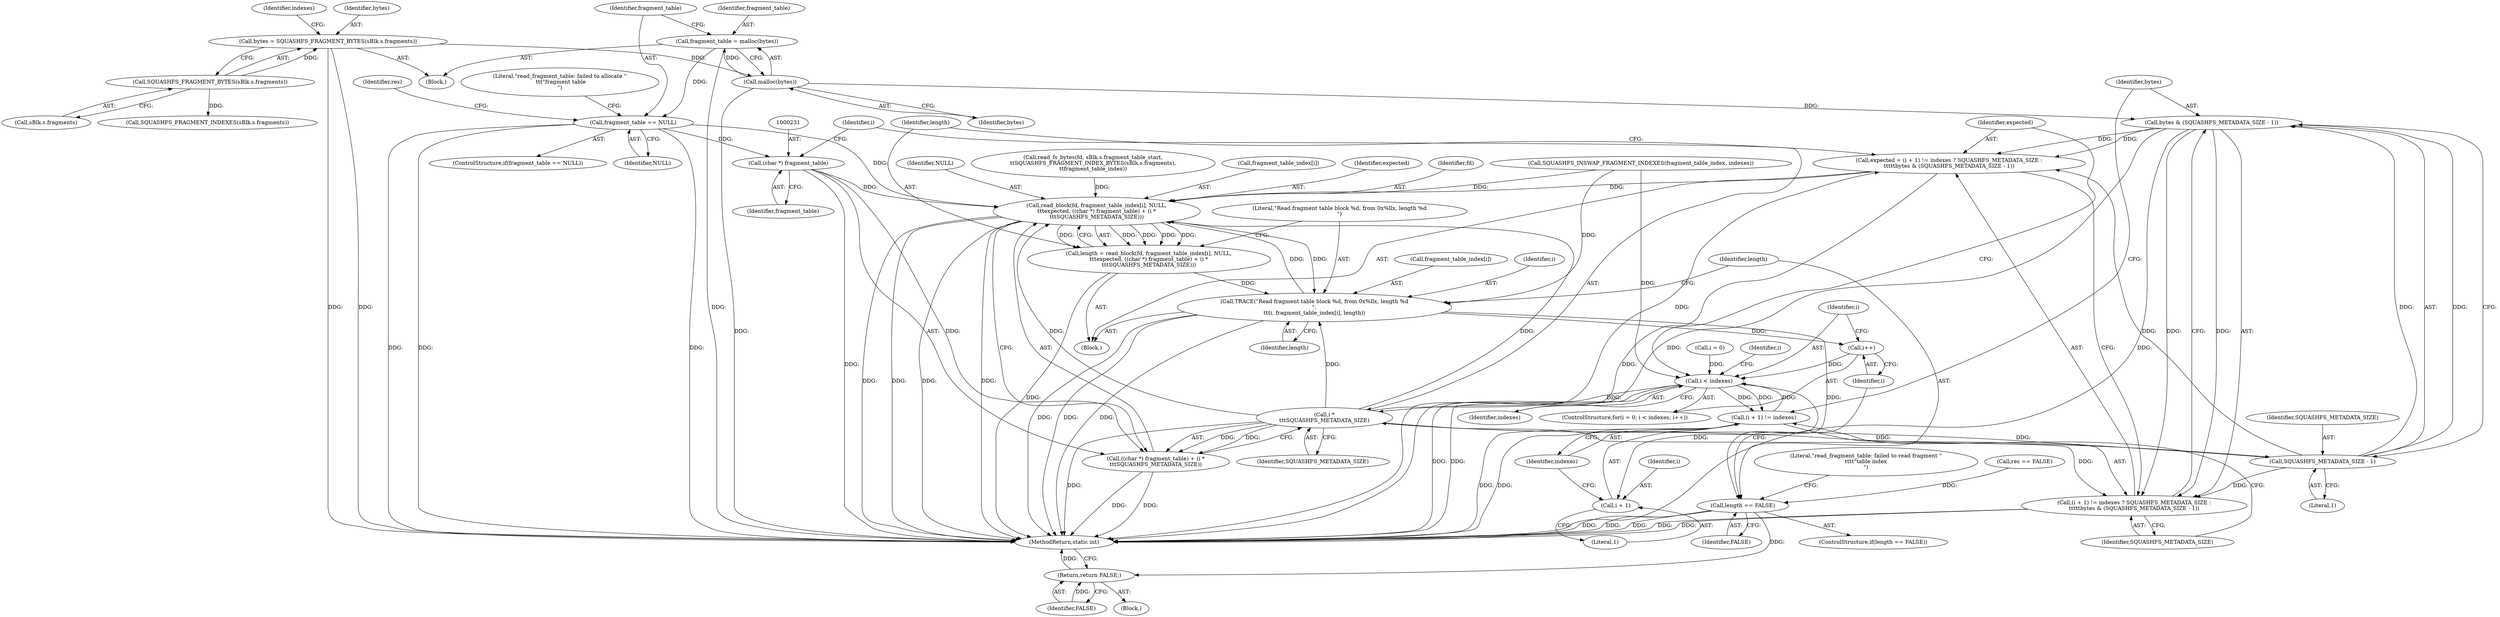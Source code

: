 digraph "1_squashfs-tools_f95864afe8833fe3ad782d714b41378e860977b1_2@API" {
"1000156" [label="(Call,fragment_table = malloc(bytes))"];
"1000158" [label="(Call,malloc(bytes))"];
"1000106" [label="(Call,bytes = SQUASHFS_FRAGMENT_BYTES(sBlk.s.fragments))"];
"1000108" [label="(Call,SQUASHFS_FRAGMENT_BYTES(sBlk.s.fragments))"];
"1000161" [label="(Call,fragment_table == NULL)"];
"1000222" [label="(Call,read_block(fd, fragment_table_index[i], NULL,\n\t\t\texpected, ((char *) fragment_table) + (i *\n\t\t\tSQUASHFS_METADATA_SIZE)))"];
"1000220" [label="(Call,length = read_block(fd, fragment_table_index[i], NULL,\n\t\t\texpected, ((char *) fragment_table) + (i *\n\t\t\tSQUASHFS_METADATA_SIZE)))"];
"1000236" [label="(Call,TRACE(\"Read fragment table block %d, from 0x%llx, length %d\n\",\n\t\t\ti, fragment_table_index[i], length))"];
"1000201" [label="(Call,i++)"];
"1000198" [label="(Call,i < indexes)"];
"1000208" [label="(Call,(i + 1) != indexes)"];
"1000209" [label="(Call,i + 1)"];
"1000233" [label="(Call,i *\n\t\t\tSQUASHFS_METADATA_SIZE)"];
"1000205" [label="(Call,expected = (i + 1) != indexes ? SQUASHFS_METADATA_SIZE :\n\t\t\t\t\tbytes & (SQUASHFS_METADATA_SIZE - 1))"];
"1000207" [label="(Call,(i + 1) != indexes ? SQUASHFS_METADATA_SIZE :\n\t\t\t\t\tbytes & (SQUASHFS_METADATA_SIZE - 1))"];
"1000216" [label="(Call,SQUASHFS_METADATA_SIZE - 1)"];
"1000214" [label="(Call,bytes & (SQUASHFS_METADATA_SIZE - 1))"];
"1000229" [label="(Call,((char *) fragment_table) + (i *\n\t\t\tSQUASHFS_METADATA_SIZE))"];
"1000244" [label="(Call,length == FALSE)"];
"1000250" [label="(Return,return FALSE;)"];
"1000230" [label="(Call,(char *) fragment_table)"];
"1000108" [label="(Call,SQUASHFS_FRAGMENT_BYTES(sBlk.s.fragments))"];
"1000116" [label="(Identifier,indexes)"];
"1000224" [label="(Call,fragment_table_index[i])"];
"1000242" [label="(Identifier,length)"];
"1000201" [label="(Call,i++)"];
"1000230" [label="(Call,(char *) fragment_table)"];
"1000200" [label="(Identifier,indexes)"];
"1000208" [label="(Call,(i + 1) != indexes)"];
"1000210" [label="(Identifier,i)"];
"1000249" [label="(Literal,\"read_fragment_table: failed to read fragment \"\n\t\t\t\t\"table index\n\")"];
"1000251" [label="(Identifier,FALSE)"];
"1000237" [label="(Literal,\"Read fragment table block %d, from 0x%llx, length %d\n\")"];
"1000163" [label="(Identifier,NULL)"];
"1000107" [label="(Identifier,bytes)"];
"1000228" [label="(Identifier,expected)"];
"1000218" [label="(Literal,1)"];
"1000102" [label="(Block,)"];
"1000222" [label="(Call,read_block(fd, fragment_table_index[i], NULL,\n\t\t\texpected, ((char *) fragment_table) + (i *\n\t\t\tSQUASHFS_METADATA_SIZE)))"];
"1000223" [label="(Identifier,fd)"];
"1000191" [label="(Call,SQUASHFS_INSWAP_FRAGMENT_INDEXES(fragment_table_index, indexes))"];
"1000244" [label="(Call,length == FALSE)"];
"1000159" [label="(Identifier,bytes)"];
"1000213" [label="(Identifier,SQUASHFS_METADATA_SIZE)"];
"1000232" [label="(Identifier,fragment_table)"];
"1000233" [label="(Call,i *\n\t\t\tSQUASHFS_METADATA_SIZE)"];
"1000227" [label="(Identifier,NULL)"];
"1000183" [label="(Call,res == FALSE)"];
"1000206" [label="(Identifier,expected)"];
"1000207" [label="(Call,(i + 1) != indexes ? SQUASHFS_METADATA_SIZE :\n\t\t\t\t\tbytes & (SQUASHFS_METADATA_SIZE - 1))"];
"1000106" [label="(Call,bytes = SQUASHFS_FRAGMENT_BYTES(sBlk.s.fragments))"];
"1000216" [label="(Call,SQUASHFS_METADATA_SIZE - 1)"];
"1000205" [label="(Call,expected = (i + 1) != indexes ? SQUASHFS_METADATA_SIZE :\n\t\t\t\t\tbytes & (SQUASHFS_METADATA_SIZE - 1))"];
"1000199" [label="(Identifier,i)"];
"1000202" [label="(Identifier,i)"];
"1000214" [label="(Call,bytes & (SQUASHFS_METADATA_SIZE - 1))"];
"1000158" [label="(Call,malloc(bytes))"];
"1000156" [label="(Call,fragment_table = malloc(bytes))"];
"1000162" [label="(Identifier,fragment_table)"];
"1000235" [label="(Identifier,SQUASHFS_METADATA_SIZE)"];
"1000165" [label="(Literal,\"read_fragment_table: failed to allocate \"\n \t\t\t\"fragment table\n\")"];
"1000229" [label="(Call,((char *) fragment_table) + (i *\n\t\t\tSQUASHFS_METADATA_SIZE))"];
"1000117" [label="(Call,SQUASHFS_FRAGMENT_INDEXES(sBlk.s.fragments))"];
"1000203" [label="(Block,)"];
"1000221" [label="(Identifier,length)"];
"1000209" [label="(Call,i + 1)"];
"1000243" [label="(ControlStructure,if(length == FALSE))"];
"1000109" [label="(Call,sBlk.s.fragments)"];
"1000167" [label="(Identifier,res)"];
"1000254" [label="(Identifier,i)"];
"1000278" [label="(MethodReturn,static int)"];
"1000215" [label="(Identifier,bytes)"];
"1000211" [label="(Literal,1)"];
"1000220" [label="(Call,length = read_block(fd, fragment_table_index[i], NULL,\n\t\t\texpected, ((char *) fragment_table) + (i *\n\t\t\tSQUASHFS_METADATA_SIZE)))"];
"1000238" [label="(Identifier,i)"];
"1000245" [label="(Identifier,length)"];
"1000246" [label="(Identifier,FALSE)"];
"1000212" [label="(Identifier,indexes)"];
"1000247" [label="(Block,)"];
"1000234" [label="(Identifier,i)"];
"1000168" [label="(Call,read_fs_bytes(fd, sBlk.s.fragment_table_start,\n\t\tSQUASHFS_FRAGMENT_INDEX_BYTES(sBlk.s.fragments),\n\t\tfragment_table_index))"];
"1000236" [label="(Call,TRACE(\"Read fragment table block %d, from 0x%llx, length %d\n\",\n\t\t\ti, fragment_table_index[i], length))"];
"1000157" [label="(Identifier,fragment_table)"];
"1000195" [label="(Call,i = 0)"];
"1000194" [label="(ControlStructure,for(i = 0; i < indexes; i++))"];
"1000198" [label="(Call,i < indexes)"];
"1000217" [label="(Identifier,SQUASHFS_METADATA_SIZE)"];
"1000239" [label="(Call,fragment_table_index[i])"];
"1000161" [label="(Call,fragment_table == NULL)"];
"1000250" [label="(Return,return FALSE;)"];
"1000160" [label="(ControlStructure,if(fragment_table == NULL))"];
"1000156" -> "1000102"  [label="AST: "];
"1000156" -> "1000158"  [label="CFG: "];
"1000157" -> "1000156"  [label="AST: "];
"1000158" -> "1000156"  [label="AST: "];
"1000162" -> "1000156"  [label="CFG: "];
"1000156" -> "1000278"  [label="DDG: "];
"1000158" -> "1000156"  [label="DDG: "];
"1000156" -> "1000161"  [label="DDG: "];
"1000158" -> "1000159"  [label="CFG: "];
"1000159" -> "1000158"  [label="AST: "];
"1000158" -> "1000278"  [label="DDG: "];
"1000106" -> "1000158"  [label="DDG: "];
"1000158" -> "1000214"  [label="DDG: "];
"1000106" -> "1000102"  [label="AST: "];
"1000106" -> "1000108"  [label="CFG: "];
"1000107" -> "1000106"  [label="AST: "];
"1000108" -> "1000106"  [label="AST: "];
"1000116" -> "1000106"  [label="CFG: "];
"1000106" -> "1000278"  [label="DDG: "];
"1000106" -> "1000278"  [label="DDG: "];
"1000108" -> "1000106"  [label="DDG: "];
"1000108" -> "1000109"  [label="CFG: "];
"1000109" -> "1000108"  [label="AST: "];
"1000108" -> "1000117"  [label="DDG: "];
"1000161" -> "1000160"  [label="AST: "];
"1000161" -> "1000163"  [label="CFG: "];
"1000162" -> "1000161"  [label="AST: "];
"1000163" -> "1000161"  [label="AST: "];
"1000165" -> "1000161"  [label="CFG: "];
"1000167" -> "1000161"  [label="CFG: "];
"1000161" -> "1000278"  [label="DDG: "];
"1000161" -> "1000278"  [label="DDG: "];
"1000161" -> "1000278"  [label="DDG: "];
"1000161" -> "1000222"  [label="DDG: "];
"1000161" -> "1000230"  [label="DDG: "];
"1000222" -> "1000220"  [label="AST: "];
"1000222" -> "1000229"  [label="CFG: "];
"1000223" -> "1000222"  [label="AST: "];
"1000224" -> "1000222"  [label="AST: "];
"1000227" -> "1000222"  [label="AST: "];
"1000228" -> "1000222"  [label="AST: "];
"1000229" -> "1000222"  [label="AST: "];
"1000220" -> "1000222"  [label="CFG: "];
"1000222" -> "1000278"  [label="DDG: "];
"1000222" -> "1000278"  [label="DDG: "];
"1000222" -> "1000278"  [label="DDG: "];
"1000222" -> "1000278"  [label="DDG: "];
"1000222" -> "1000220"  [label="DDG: "];
"1000222" -> "1000220"  [label="DDG: "];
"1000222" -> "1000220"  [label="DDG: "];
"1000222" -> "1000220"  [label="DDG: "];
"1000222" -> "1000220"  [label="DDG: "];
"1000168" -> "1000222"  [label="DDG: "];
"1000236" -> "1000222"  [label="DDG: "];
"1000191" -> "1000222"  [label="DDG: "];
"1000205" -> "1000222"  [label="DDG: "];
"1000230" -> "1000222"  [label="DDG: "];
"1000233" -> "1000222"  [label="DDG: "];
"1000233" -> "1000222"  [label="DDG: "];
"1000222" -> "1000236"  [label="DDG: "];
"1000220" -> "1000203"  [label="AST: "];
"1000221" -> "1000220"  [label="AST: "];
"1000237" -> "1000220"  [label="CFG: "];
"1000220" -> "1000278"  [label="DDG: "];
"1000220" -> "1000236"  [label="DDG: "];
"1000236" -> "1000203"  [label="AST: "];
"1000236" -> "1000242"  [label="CFG: "];
"1000237" -> "1000236"  [label="AST: "];
"1000238" -> "1000236"  [label="AST: "];
"1000239" -> "1000236"  [label="AST: "];
"1000242" -> "1000236"  [label="AST: "];
"1000245" -> "1000236"  [label="CFG: "];
"1000236" -> "1000278"  [label="DDG: "];
"1000236" -> "1000278"  [label="DDG: "];
"1000236" -> "1000278"  [label="DDG: "];
"1000236" -> "1000201"  [label="DDG: "];
"1000233" -> "1000236"  [label="DDG: "];
"1000191" -> "1000236"  [label="DDG: "];
"1000236" -> "1000244"  [label="DDG: "];
"1000201" -> "1000194"  [label="AST: "];
"1000201" -> "1000202"  [label="CFG: "];
"1000202" -> "1000201"  [label="AST: "];
"1000199" -> "1000201"  [label="CFG: "];
"1000201" -> "1000198"  [label="DDG: "];
"1000198" -> "1000194"  [label="AST: "];
"1000198" -> "1000200"  [label="CFG: "];
"1000199" -> "1000198"  [label="AST: "];
"1000200" -> "1000198"  [label="AST: "];
"1000206" -> "1000198"  [label="CFG: "];
"1000254" -> "1000198"  [label="CFG: "];
"1000198" -> "1000278"  [label="DDG: "];
"1000198" -> "1000278"  [label="DDG: "];
"1000195" -> "1000198"  [label="DDG: "];
"1000208" -> "1000198"  [label="DDG: "];
"1000191" -> "1000198"  [label="DDG: "];
"1000198" -> "1000208"  [label="DDG: "];
"1000198" -> "1000208"  [label="DDG: "];
"1000198" -> "1000209"  [label="DDG: "];
"1000198" -> "1000233"  [label="DDG: "];
"1000208" -> "1000207"  [label="AST: "];
"1000208" -> "1000212"  [label="CFG: "];
"1000209" -> "1000208"  [label="AST: "];
"1000212" -> "1000208"  [label="AST: "];
"1000213" -> "1000208"  [label="CFG: "];
"1000215" -> "1000208"  [label="CFG: "];
"1000208" -> "1000278"  [label="DDG: "];
"1000208" -> "1000278"  [label="DDG: "];
"1000209" -> "1000211"  [label="CFG: "];
"1000210" -> "1000209"  [label="AST: "];
"1000211" -> "1000209"  [label="AST: "];
"1000212" -> "1000209"  [label="CFG: "];
"1000233" -> "1000229"  [label="AST: "];
"1000233" -> "1000235"  [label="CFG: "];
"1000234" -> "1000233"  [label="AST: "];
"1000235" -> "1000233"  [label="AST: "];
"1000229" -> "1000233"  [label="CFG: "];
"1000233" -> "1000278"  [label="DDG: "];
"1000233" -> "1000205"  [label="DDG: "];
"1000233" -> "1000207"  [label="DDG: "];
"1000233" -> "1000216"  [label="DDG: "];
"1000233" -> "1000229"  [label="DDG: "];
"1000233" -> "1000229"  [label="DDG: "];
"1000216" -> "1000233"  [label="DDG: "];
"1000205" -> "1000203"  [label="AST: "];
"1000205" -> "1000207"  [label="CFG: "];
"1000206" -> "1000205"  [label="AST: "];
"1000207" -> "1000205"  [label="AST: "];
"1000221" -> "1000205"  [label="CFG: "];
"1000205" -> "1000278"  [label="DDG: "];
"1000216" -> "1000205"  [label="DDG: "];
"1000214" -> "1000205"  [label="DDG: "];
"1000214" -> "1000205"  [label="DDG: "];
"1000207" -> "1000213"  [label="CFG: "];
"1000207" -> "1000214"  [label="CFG: "];
"1000213" -> "1000207"  [label="AST: "];
"1000214" -> "1000207"  [label="AST: "];
"1000207" -> "1000278"  [label="DDG: "];
"1000207" -> "1000278"  [label="DDG: "];
"1000216" -> "1000207"  [label="DDG: "];
"1000214" -> "1000207"  [label="DDG: "];
"1000214" -> "1000207"  [label="DDG: "];
"1000216" -> "1000214"  [label="AST: "];
"1000216" -> "1000218"  [label="CFG: "];
"1000217" -> "1000216"  [label="AST: "];
"1000218" -> "1000216"  [label="AST: "];
"1000214" -> "1000216"  [label="CFG: "];
"1000216" -> "1000214"  [label="DDG: "];
"1000216" -> "1000214"  [label="DDG: "];
"1000215" -> "1000214"  [label="AST: "];
"1000214" -> "1000278"  [label="DDG: "];
"1000214" -> "1000278"  [label="DDG: "];
"1000230" -> "1000229"  [label="AST: "];
"1000229" -> "1000278"  [label="DDG: "];
"1000229" -> "1000278"  [label="DDG: "];
"1000230" -> "1000229"  [label="DDG: "];
"1000244" -> "1000243"  [label="AST: "];
"1000244" -> "1000246"  [label="CFG: "];
"1000245" -> "1000244"  [label="AST: "];
"1000246" -> "1000244"  [label="AST: "];
"1000249" -> "1000244"  [label="CFG: "];
"1000202" -> "1000244"  [label="CFG: "];
"1000244" -> "1000278"  [label="DDG: "];
"1000244" -> "1000278"  [label="DDG: "];
"1000244" -> "1000278"  [label="DDG: "];
"1000183" -> "1000244"  [label="DDG: "];
"1000244" -> "1000250"  [label="DDG: "];
"1000250" -> "1000247"  [label="AST: "];
"1000250" -> "1000251"  [label="CFG: "];
"1000251" -> "1000250"  [label="AST: "];
"1000278" -> "1000250"  [label="CFG: "];
"1000250" -> "1000278"  [label="DDG: "];
"1000251" -> "1000250"  [label="DDG: "];
"1000230" -> "1000232"  [label="CFG: "];
"1000231" -> "1000230"  [label="AST: "];
"1000232" -> "1000230"  [label="AST: "];
"1000234" -> "1000230"  [label="CFG: "];
"1000230" -> "1000278"  [label="DDG: "];
}
